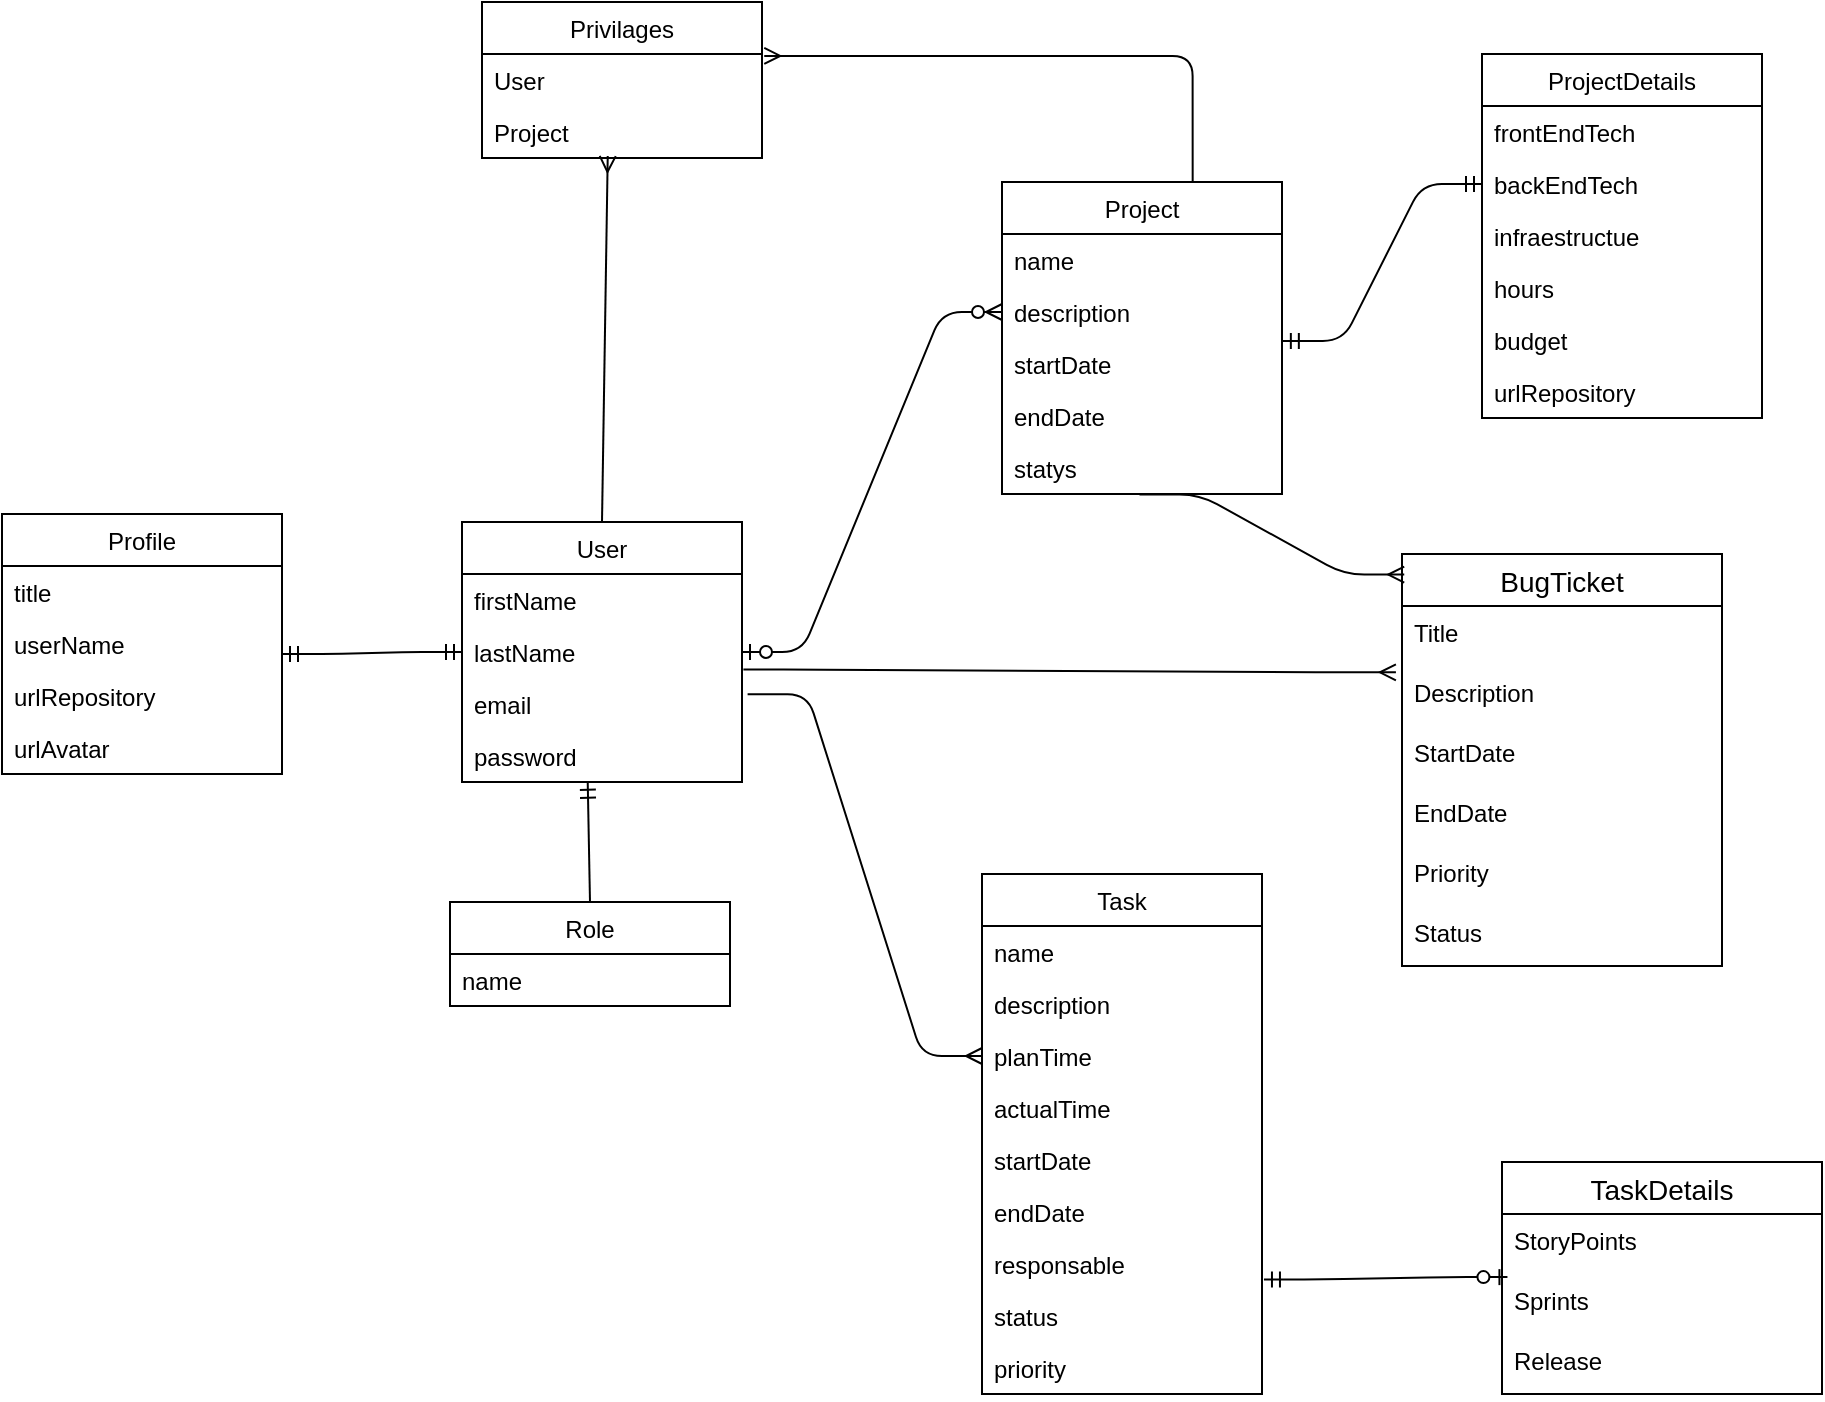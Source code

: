 <mxfile version="14.8.5" type="device"><diagram id="R2lEEEUBdFMjLlhIrx00" name="Page-1"><mxGraphModel dx="1892" dy="1292" grid="1" gridSize="10" guides="1" tooltips="1" connect="1" arrows="1" fold="1" page="1" pageScale="1" pageWidth="850" pageHeight="1100" math="0" shadow="0" extFonts="Permanent Marker^https://fonts.googleapis.com/css?family=Permanent+Marker"><root><mxCell id="0"/><mxCell id="1" parent="0"/><mxCell id="1PUOPHrSsidGvNblI2Dt-1" value="User" style="swimlane;fontStyle=0;childLayout=stackLayout;horizontal=1;startSize=26;horizontalStack=0;resizeParent=1;resizeParentMax=0;resizeLast=0;collapsible=1;marginBottom=0;" vertex="1" parent="1"><mxGeometry x="490" y="494" width="140" height="130" as="geometry"/></mxCell><mxCell id="1PUOPHrSsidGvNblI2Dt-2" value="firstName" style="text;strokeColor=none;fillColor=none;align=left;verticalAlign=top;spacingLeft=4;spacingRight=4;overflow=hidden;rotatable=0;points=[[0,0.5],[1,0.5]];portConstraint=eastwest;" vertex="1" parent="1PUOPHrSsidGvNblI2Dt-1"><mxGeometry y="26" width="140" height="26" as="geometry"/></mxCell><mxCell id="1PUOPHrSsidGvNblI2Dt-3" value="lastName" style="text;strokeColor=none;fillColor=none;align=left;verticalAlign=top;spacingLeft=4;spacingRight=4;overflow=hidden;rotatable=0;points=[[0,0.5],[1,0.5]];portConstraint=eastwest;" vertex="1" parent="1PUOPHrSsidGvNblI2Dt-1"><mxGeometry y="52" width="140" height="26" as="geometry"/></mxCell><mxCell id="1PUOPHrSsidGvNblI2Dt-4" value="email" style="text;strokeColor=none;fillColor=none;align=left;verticalAlign=top;spacingLeft=4;spacingRight=4;overflow=hidden;rotatable=0;points=[[0,0.5],[1,0.5]];portConstraint=eastwest;" vertex="1" parent="1PUOPHrSsidGvNblI2Dt-1"><mxGeometry y="78" width="140" height="26" as="geometry"/></mxCell><mxCell id="1PUOPHrSsidGvNblI2Dt-5" value="password" style="text;strokeColor=none;fillColor=none;align=left;verticalAlign=top;spacingLeft=4;spacingRight=4;overflow=hidden;rotatable=0;points=[[0,0.5],[1,0.5]];portConstraint=eastwest;" vertex="1" parent="1PUOPHrSsidGvNblI2Dt-1"><mxGeometry y="104" width="140" height="26" as="geometry"/></mxCell><mxCell id="1PUOPHrSsidGvNblI2Dt-7" value="Profile" style="swimlane;fontStyle=0;childLayout=stackLayout;horizontal=1;startSize=26;horizontalStack=0;resizeParent=1;resizeParentMax=0;resizeLast=0;collapsible=1;marginBottom=0;" vertex="1" parent="1"><mxGeometry x="260" y="490" width="140" height="130" as="geometry"/></mxCell><mxCell id="1PUOPHrSsidGvNblI2Dt-8" value="title" style="text;strokeColor=none;fillColor=none;align=left;verticalAlign=top;spacingLeft=4;spacingRight=4;overflow=hidden;rotatable=0;points=[[0,0.5],[1,0.5]];portConstraint=eastwest;" vertex="1" parent="1PUOPHrSsidGvNblI2Dt-7"><mxGeometry y="26" width="140" height="26" as="geometry"/></mxCell><mxCell id="1PUOPHrSsidGvNblI2Dt-11" value="userName" style="text;strokeColor=none;fillColor=none;align=left;verticalAlign=top;spacingLeft=4;spacingRight=4;overflow=hidden;rotatable=0;points=[[0,0.5],[1,0.5]];portConstraint=eastwest;" vertex="1" parent="1PUOPHrSsidGvNblI2Dt-7"><mxGeometry y="52" width="140" height="26" as="geometry"/></mxCell><mxCell id="1PUOPHrSsidGvNblI2Dt-9" value="urlRepository" style="text;strokeColor=none;fillColor=none;align=left;verticalAlign=top;spacingLeft=4;spacingRight=4;overflow=hidden;rotatable=0;points=[[0,0.5],[1,0.5]];portConstraint=eastwest;" vertex="1" parent="1PUOPHrSsidGvNblI2Dt-7"><mxGeometry y="78" width="140" height="26" as="geometry"/></mxCell><mxCell id="1PUOPHrSsidGvNblI2Dt-10" value="urlAvatar" style="text;strokeColor=none;fillColor=none;align=left;verticalAlign=top;spacingLeft=4;spacingRight=4;overflow=hidden;rotatable=0;points=[[0,0.5],[1,0.5]];portConstraint=eastwest;" vertex="1" parent="1PUOPHrSsidGvNblI2Dt-7"><mxGeometry y="104" width="140" height="26" as="geometry"/></mxCell><mxCell id="1PUOPHrSsidGvNblI2Dt-13" value="" style="edgeStyle=entityRelationEdgeStyle;fontSize=12;html=1;endArrow=ERmandOne;startArrow=ERmandOne;entryX=0;entryY=0.5;entryDx=0;entryDy=0;exitX=1;exitY=0.692;exitDx=0;exitDy=0;exitPerimeter=0;" edge="1" parent="1" source="1PUOPHrSsidGvNblI2Dt-11" target="1PUOPHrSsidGvNblI2Dt-3"><mxGeometry width="100" height="100" relative="1" as="geometry"><mxPoint x="430" y="734" as="sourcePoint"/><mxPoint x="530" y="634" as="targetPoint"/></mxGeometry></mxCell><mxCell id="1PUOPHrSsidGvNblI2Dt-14" value="Role" style="swimlane;fontStyle=0;childLayout=stackLayout;horizontal=1;startSize=26;horizontalStack=0;resizeParent=1;resizeParentMax=0;resizeLast=0;collapsible=1;marginBottom=0;" vertex="1" parent="1"><mxGeometry x="484" y="684" width="140" height="52" as="geometry"/></mxCell><mxCell id="1PUOPHrSsidGvNblI2Dt-15" value="name" style="text;strokeColor=none;fillColor=none;align=left;verticalAlign=top;spacingLeft=4;spacingRight=4;overflow=hidden;rotatable=0;points=[[0,0.5],[1,0.5]];portConstraint=eastwest;" vertex="1" parent="1PUOPHrSsidGvNblI2Dt-14"><mxGeometry y="26" width="140" height="26" as="geometry"/></mxCell><mxCell id="1PUOPHrSsidGvNblI2Dt-19" value="" style="fontSize=12;html=1;endArrow=ERmandOne;exitX=0.5;exitY=0;exitDx=0;exitDy=0;entryX=0.449;entryY=0.995;entryDx=0;entryDy=0;entryPerimeter=0;" edge="1" parent="1" source="1PUOPHrSsidGvNblI2Dt-14" target="1PUOPHrSsidGvNblI2Dt-5"><mxGeometry width="100" height="100" relative="1" as="geometry"><mxPoint x="630" y="734" as="sourcePoint"/><mxPoint x="730" y="634" as="targetPoint"/></mxGeometry></mxCell><mxCell id="1PUOPHrSsidGvNblI2Dt-20" value="Project" style="swimlane;fontStyle=0;childLayout=stackLayout;horizontal=1;startSize=26;horizontalStack=0;resizeParent=1;resizeParentMax=0;resizeLast=0;collapsible=1;marginBottom=0;" vertex="1" parent="1"><mxGeometry x="760" y="324" width="140" height="156" as="geometry"/></mxCell><mxCell id="1PUOPHrSsidGvNblI2Dt-21" value="name" style="text;strokeColor=none;fillColor=none;align=left;verticalAlign=top;spacingLeft=4;spacingRight=4;overflow=hidden;rotatable=0;points=[[0,0.5],[1,0.5]];portConstraint=eastwest;" vertex="1" parent="1PUOPHrSsidGvNblI2Dt-20"><mxGeometry y="26" width="140" height="26" as="geometry"/></mxCell><mxCell id="1PUOPHrSsidGvNblI2Dt-22" value="description" style="text;strokeColor=none;fillColor=none;align=left;verticalAlign=top;spacingLeft=4;spacingRight=4;overflow=hidden;rotatable=0;points=[[0,0.5],[1,0.5]];portConstraint=eastwest;" vertex="1" parent="1PUOPHrSsidGvNblI2Dt-20"><mxGeometry y="52" width="140" height="26" as="geometry"/></mxCell><mxCell id="1PUOPHrSsidGvNblI2Dt-23" value="startDate" style="text;strokeColor=none;fillColor=none;align=left;verticalAlign=top;spacingLeft=4;spacingRight=4;overflow=hidden;rotatable=0;points=[[0,0.5],[1,0.5]];portConstraint=eastwest;" vertex="1" parent="1PUOPHrSsidGvNblI2Dt-20"><mxGeometry y="78" width="140" height="26" as="geometry"/></mxCell><mxCell id="1PUOPHrSsidGvNblI2Dt-24" value="endDate" style="text;strokeColor=none;fillColor=none;align=left;verticalAlign=top;spacingLeft=4;spacingRight=4;overflow=hidden;rotatable=0;points=[[0,0.5],[1,0.5]];portConstraint=eastwest;" vertex="1" parent="1PUOPHrSsidGvNblI2Dt-20"><mxGeometry y="104" width="140" height="26" as="geometry"/></mxCell><mxCell id="1PUOPHrSsidGvNblI2Dt-26" value="statys" style="text;strokeColor=none;fillColor=none;align=left;verticalAlign=top;spacingLeft=4;spacingRight=4;overflow=hidden;rotatable=0;points=[[0,0.5],[1,0.5]];portConstraint=eastwest;" vertex="1" parent="1PUOPHrSsidGvNblI2Dt-20"><mxGeometry y="130" width="140" height="26" as="geometry"/></mxCell><mxCell id="1PUOPHrSsidGvNblI2Dt-25" value="" style="edgeStyle=entityRelationEdgeStyle;fontSize=12;html=1;endArrow=ERzeroToMany;startArrow=ERzeroToOne;exitX=1;exitY=0.5;exitDx=0;exitDy=0;entryX=0;entryY=0.5;entryDx=0;entryDy=0;" edge="1" parent="1" source="1PUOPHrSsidGvNblI2Dt-3" target="1PUOPHrSsidGvNblI2Dt-22"><mxGeometry width="100" height="100" relative="1" as="geometry"><mxPoint x="590" y="884" as="sourcePoint"/><mxPoint x="690" y="784" as="targetPoint"/></mxGeometry></mxCell><mxCell id="1PUOPHrSsidGvNblI2Dt-27" value="ProjectDetails" style="swimlane;fontStyle=0;childLayout=stackLayout;horizontal=1;startSize=26;horizontalStack=0;resizeParent=1;resizeParentMax=0;resizeLast=0;collapsible=1;marginBottom=0;" vertex="1" parent="1"><mxGeometry x="1000" y="260" width="140" height="182" as="geometry"/></mxCell><mxCell id="1PUOPHrSsidGvNblI2Dt-28" value="frontEndTech" style="text;strokeColor=none;fillColor=none;align=left;verticalAlign=top;spacingLeft=4;spacingRight=4;overflow=hidden;rotatable=0;points=[[0,0.5],[1,0.5]];portConstraint=eastwest;" vertex="1" parent="1PUOPHrSsidGvNblI2Dt-27"><mxGeometry y="26" width="140" height="26" as="geometry"/></mxCell><mxCell id="1PUOPHrSsidGvNblI2Dt-29" value="backEndTech" style="text;strokeColor=none;fillColor=none;align=left;verticalAlign=top;spacingLeft=4;spacingRight=4;overflow=hidden;rotatable=0;points=[[0,0.5],[1,0.5]];portConstraint=eastwest;" vertex="1" parent="1PUOPHrSsidGvNblI2Dt-27"><mxGeometry y="52" width="140" height="26" as="geometry"/></mxCell><mxCell id="1PUOPHrSsidGvNblI2Dt-30" value="infraestructue" style="text;strokeColor=none;fillColor=none;align=left;verticalAlign=top;spacingLeft=4;spacingRight=4;overflow=hidden;rotatable=0;points=[[0,0.5],[1,0.5]];portConstraint=eastwest;" vertex="1" parent="1PUOPHrSsidGvNblI2Dt-27"><mxGeometry y="78" width="140" height="26" as="geometry"/></mxCell><mxCell id="1PUOPHrSsidGvNblI2Dt-31" value="hours" style="text;strokeColor=none;fillColor=none;align=left;verticalAlign=top;spacingLeft=4;spacingRight=4;overflow=hidden;rotatable=0;points=[[0,0.5],[1,0.5]];portConstraint=eastwest;" vertex="1" parent="1PUOPHrSsidGvNblI2Dt-27"><mxGeometry y="104" width="140" height="26" as="geometry"/></mxCell><mxCell id="1PUOPHrSsidGvNblI2Dt-35" value="budget" style="text;strokeColor=none;fillColor=none;align=left;verticalAlign=top;spacingLeft=4;spacingRight=4;overflow=hidden;rotatable=0;points=[[0,0.5],[1,0.5]];portConstraint=eastwest;" vertex="1" parent="1PUOPHrSsidGvNblI2Dt-27"><mxGeometry y="130" width="140" height="26" as="geometry"/></mxCell><mxCell id="1PUOPHrSsidGvNblI2Dt-36" value="urlRepository" style="text;strokeColor=none;fillColor=none;align=left;verticalAlign=top;spacingLeft=4;spacingRight=4;overflow=hidden;rotatable=0;points=[[0,0.5],[1,0.5]];portConstraint=eastwest;" vertex="1" parent="1PUOPHrSsidGvNblI2Dt-27"><mxGeometry y="156" width="140" height="26" as="geometry"/></mxCell><mxCell id="1PUOPHrSsidGvNblI2Dt-33" value="" style="edgeStyle=entityRelationEdgeStyle;fontSize=12;html=1;endArrow=ERmandOne;startArrow=ERmandOne;exitX=1.003;exitY=0.058;exitDx=0;exitDy=0;exitPerimeter=0;" edge="1" parent="1" source="1PUOPHrSsidGvNblI2Dt-23" target="1PUOPHrSsidGvNblI2Dt-29"><mxGeometry width="100" height="100" relative="1" as="geometry"><mxPoint x="960" y="784" as="sourcePoint"/><mxPoint x="950" y="544" as="targetPoint"/></mxGeometry></mxCell><mxCell id="1PUOPHrSsidGvNblI2Dt-37" value="Task" style="swimlane;fontStyle=0;childLayout=stackLayout;horizontal=1;startSize=26;horizontalStack=0;resizeParent=1;resizeParentMax=0;resizeLast=0;collapsible=1;marginBottom=0;" vertex="1" parent="1"><mxGeometry x="750" y="670" width="140" height="260" as="geometry"/></mxCell><mxCell id="1PUOPHrSsidGvNblI2Dt-38" value="name" style="text;strokeColor=none;fillColor=none;align=left;verticalAlign=top;spacingLeft=4;spacingRight=4;overflow=hidden;rotatable=0;points=[[0,0.5],[1,0.5]];portConstraint=eastwest;" vertex="1" parent="1PUOPHrSsidGvNblI2Dt-37"><mxGeometry y="26" width="140" height="26" as="geometry"/></mxCell><mxCell id="1PUOPHrSsidGvNblI2Dt-39" value="description" style="text;strokeColor=none;fillColor=none;align=left;verticalAlign=top;spacingLeft=4;spacingRight=4;overflow=hidden;rotatable=0;points=[[0,0.5],[1,0.5]];portConstraint=eastwest;" vertex="1" parent="1PUOPHrSsidGvNblI2Dt-37"><mxGeometry y="52" width="140" height="26" as="geometry"/></mxCell><mxCell id="1PUOPHrSsidGvNblI2Dt-40" value="planTime" style="text;strokeColor=none;fillColor=none;align=left;verticalAlign=top;spacingLeft=4;spacingRight=4;overflow=hidden;rotatable=0;points=[[0,0.5],[1,0.5]];portConstraint=eastwest;" vertex="1" parent="1PUOPHrSsidGvNblI2Dt-37"><mxGeometry y="78" width="140" height="26" as="geometry"/></mxCell><mxCell id="1PUOPHrSsidGvNblI2Dt-41" value="actualTime" style="text;strokeColor=none;fillColor=none;align=left;verticalAlign=top;spacingLeft=4;spacingRight=4;overflow=hidden;rotatable=0;points=[[0,0.5],[1,0.5]];portConstraint=eastwest;" vertex="1" parent="1PUOPHrSsidGvNblI2Dt-37"><mxGeometry y="104" width="140" height="26" as="geometry"/></mxCell><mxCell id="1PUOPHrSsidGvNblI2Dt-42" value="startDate" style="text;strokeColor=none;fillColor=none;align=left;verticalAlign=top;spacingLeft=4;spacingRight=4;overflow=hidden;rotatable=0;points=[[0,0.5],[1,0.5]];portConstraint=eastwest;" vertex="1" parent="1PUOPHrSsidGvNblI2Dt-37"><mxGeometry y="130" width="140" height="26" as="geometry"/></mxCell><mxCell id="1PUOPHrSsidGvNblI2Dt-43" value="endDate" style="text;strokeColor=none;fillColor=none;align=left;verticalAlign=top;spacingLeft=4;spacingRight=4;overflow=hidden;rotatable=0;points=[[0,0.5],[1,0.5]];portConstraint=eastwest;" vertex="1" parent="1PUOPHrSsidGvNblI2Dt-37"><mxGeometry y="156" width="140" height="26" as="geometry"/></mxCell><mxCell id="1PUOPHrSsidGvNblI2Dt-44" value="responsable" style="text;strokeColor=none;fillColor=none;align=left;verticalAlign=top;spacingLeft=4;spacingRight=4;overflow=hidden;rotatable=0;points=[[0,0.5],[1,0.5]];portConstraint=eastwest;" vertex="1" parent="1PUOPHrSsidGvNblI2Dt-37"><mxGeometry y="182" width="140" height="26" as="geometry"/></mxCell><mxCell id="1PUOPHrSsidGvNblI2Dt-57" value="status" style="text;strokeColor=none;fillColor=none;align=left;verticalAlign=top;spacingLeft=4;spacingRight=4;overflow=hidden;rotatable=0;points=[[0,0.5],[1,0.5]];portConstraint=eastwest;" vertex="1" parent="1PUOPHrSsidGvNblI2Dt-37"><mxGeometry y="208" width="140" height="26" as="geometry"/></mxCell><mxCell id="1PUOPHrSsidGvNblI2Dt-58" value="priority" style="text;strokeColor=none;fillColor=none;align=left;verticalAlign=top;spacingLeft=4;spacingRight=4;overflow=hidden;rotatable=0;points=[[0,0.5],[1,0.5]];portConstraint=eastwest;" vertex="1" parent="1PUOPHrSsidGvNblI2Dt-37"><mxGeometry y="234" width="140" height="26" as="geometry"/></mxCell><mxCell id="1PUOPHrSsidGvNblI2Dt-46" value="Privilages" style="swimlane;fontStyle=0;childLayout=stackLayout;horizontal=1;startSize=26;horizontalStack=0;resizeParent=1;resizeParentMax=0;resizeLast=0;collapsible=1;marginBottom=0;" vertex="1" parent="1"><mxGeometry x="500" y="234" width="140" height="78" as="geometry"/></mxCell><mxCell id="1PUOPHrSsidGvNblI2Dt-47" value="User" style="text;strokeColor=none;fillColor=none;align=left;verticalAlign=top;spacingLeft=4;spacingRight=4;overflow=hidden;rotatable=0;points=[[0,0.5],[1,0.5]];portConstraint=eastwest;" vertex="1" parent="1PUOPHrSsidGvNblI2Dt-46"><mxGeometry y="26" width="140" height="26" as="geometry"/></mxCell><mxCell id="1PUOPHrSsidGvNblI2Dt-48" value="Project" style="text;strokeColor=none;fillColor=none;align=left;verticalAlign=top;spacingLeft=4;spacingRight=4;overflow=hidden;rotatable=0;points=[[0,0.5],[1,0.5]];portConstraint=eastwest;" vertex="1" parent="1PUOPHrSsidGvNblI2Dt-46"><mxGeometry y="52" width="140" height="26" as="geometry"/></mxCell><mxCell id="1PUOPHrSsidGvNblI2Dt-54" value="" style="fontSize=12;html=1;endArrow=ERmany;exitX=0.5;exitY=0;exitDx=0;exitDy=0;entryX=0.449;entryY=0.962;entryDx=0;entryDy=0;entryPerimeter=0;" edge="1" parent="1" source="1PUOPHrSsidGvNblI2Dt-1" target="1PUOPHrSsidGvNblI2Dt-48"><mxGeometry width="100" height="100" relative="1" as="geometry"><mxPoint x="530" y="534" as="sourcePoint"/><mxPoint x="630" y="434" as="targetPoint"/></mxGeometry></mxCell><mxCell id="1PUOPHrSsidGvNblI2Dt-55" value="" style="edgeStyle=orthogonalEdgeStyle;fontSize=12;html=1;endArrow=ERmany;exitX=0.681;exitY=0.002;exitDx=0;exitDy=0;exitPerimeter=0;entryX=1.008;entryY=0.038;entryDx=0;entryDy=0;entryPerimeter=0;" edge="1" parent="1" source="1PUOPHrSsidGvNblI2Dt-20" target="1PUOPHrSsidGvNblI2Dt-47"><mxGeometry width="100" height="100" relative="1" as="geometry"><mxPoint x="680" y="394" as="sourcePoint"/><mxPoint x="780" y="294" as="targetPoint"/><Array as="points"><mxPoint x="855" y="261"/></Array></mxGeometry></mxCell><mxCell id="1PUOPHrSsidGvNblI2Dt-56" value="" style="edgeStyle=entityRelationEdgeStyle;fontSize=12;html=1;endArrow=ERmany;exitX=1.02;exitY=0.314;exitDx=0;exitDy=0;exitPerimeter=0;" edge="1" parent="1" source="1PUOPHrSsidGvNblI2Dt-4" target="1PUOPHrSsidGvNblI2Dt-40"><mxGeometry width="100" height="100" relative="1" as="geometry"><mxPoint x="660" y="684" as="sourcePoint"/><mxPoint x="760" y="584" as="targetPoint"/></mxGeometry></mxCell><mxCell id="1PUOPHrSsidGvNblI2Dt-59" value="BugTicket" style="swimlane;fontStyle=0;childLayout=stackLayout;horizontal=1;startSize=26;horizontalStack=0;resizeParent=1;resizeParentMax=0;resizeLast=0;collapsible=1;marginBottom=0;align=center;fontSize=14;" vertex="1" parent="1"><mxGeometry x="960" y="510" width="160" height="206" as="geometry"/></mxCell><mxCell id="1PUOPHrSsidGvNblI2Dt-60" value="Title" style="text;strokeColor=none;fillColor=none;spacingLeft=4;spacingRight=4;overflow=hidden;rotatable=0;points=[[0,0.5],[1,0.5]];portConstraint=eastwest;fontSize=12;" vertex="1" parent="1PUOPHrSsidGvNblI2Dt-59"><mxGeometry y="26" width="160" height="30" as="geometry"/></mxCell><mxCell id="1PUOPHrSsidGvNblI2Dt-61" value="Description" style="text;strokeColor=none;fillColor=none;spacingLeft=4;spacingRight=4;overflow=hidden;rotatable=0;points=[[0,0.5],[1,0.5]];portConstraint=eastwest;fontSize=12;" vertex="1" parent="1PUOPHrSsidGvNblI2Dt-59"><mxGeometry y="56" width="160" height="30" as="geometry"/></mxCell><mxCell id="1PUOPHrSsidGvNblI2Dt-62" value="StartDate" style="text;strokeColor=none;fillColor=none;spacingLeft=4;spacingRight=4;overflow=hidden;rotatable=0;points=[[0,0.5],[1,0.5]];portConstraint=eastwest;fontSize=12;" vertex="1" parent="1PUOPHrSsidGvNblI2Dt-59"><mxGeometry y="86" width="160" height="30" as="geometry"/></mxCell><mxCell id="1PUOPHrSsidGvNblI2Dt-63" value="EndDate" style="text;strokeColor=none;fillColor=none;spacingLeft=4;spacingRight=4;overflow=hidden;rotatable=0;points=[[0,0.5],[1,0.5]];portConstraint=eastwest;fontSize=12;" vertex="1" parent="1PUOPHrSsidGvNblI2Dt-59"><mxGeometry y="116" width="160" height="30" as="geometry"/></mxCell><mxCell id="1PUOPHrSsidGvNblI2Dt-64" value="Priority" style="text;strokeColor=none;fillColor=none;spacingLeft=4;spacingRight=4;overflow=hidden;rotatable=0;points=[[0,0.5],[1,0.5]];portConstraint=eastwest;fontSize=12;" vertex="1" parent="1PUOPHrSsidGvNblI2Dt-59"><mxGeometry y="146" width="160" height="30" as="geometry"/></mxCell><mxCell id="1PUOPHrSsidGvNblI2Dt-65" value="Status" style="text;strokeColor=none;fillColor=none;spacingLeft=4;spacingRight=4;overflow=hidden;rotatable=0;points=[[0,0.5],[1,0.5]];portConstraint=eastwest;fontSize=12;" vertex="1" parent="1PUOPHrSsidGvNblI2Dt-59"><mxGeometry y="176" width="160" height="30" as="geometry"/></mxCell><mxCell id="1PUOPHrSsidGvNblI2Dt-67" value="TaskDetails" style="swimlane;fontStyle=0;childLayout=stackLayout;horizontal=1;startSize=26;horizontalStack=0;resizeParent=1;resizeParentMax=0;resizeLast=0;collapsible=1;marginBottom=0;align=center;fontSize=14;" vertex="1" parent="1"><mxGeometry x="1010" y="814" width="160" height="116" as="geometry"/></mxCell><mxCell id="1PUOPHrSsidGvNblI2Dt-68" value="StoryPoints" style="text;strokeColor=none;fillColor=none;spacingLeft=4;spacingRight=4;overflow=hidden;rotatable=0;points=[[0,0.5],[1,0.5]];portConstraint=eastwest;fontSize=12;" vertex="1" parent="1PUOPHrSsidGvNblI2Dt-67"><mxGeometry y="26" width="160" height="30" as="geometry"/></mxCell><mxCell id="1PUOPHrSsidGvNblI2Dt-69" value="Sprints" style="text;strokeColor=none;fillColor=none;spacingLeft=4;spacingRight=4;overflow=hidden;rotatable=0;points=[[0,0.5],[1,0.5]];portConstraint=eastwest;fontSize=12;" vertex="1" parent="1PUOPHrSsidGvNblI2Dt-67"><mxGeometry y="56" width="160" height="30" as="geometry"/></mxCell><mxCell id="1PUOPHrSsidGvNblI2Dt-70" value="Release" style="text;strokeColor=none;fillColor=none;spacingLeft=4;spacingRight=4;overflow=hidden;rotatable=0;points=[[0,0.5],[1,0.5]];portConstraint=eastwest;fontSize=12;" vertex="1" parent="1PUOPHrSsidGvNblI2Dt-67"><mxGeometry y="86" width="160" height="30" as="geometry"/></mxCell><mxCell id="1PUOPHrSsidGvNblI2Dt-71" value="" style="edgeStyle=entityRelationEdgeStyle;fontSize=12;html=1;endArrow=ERzeroToOne;startArrow=ERmandOne;exitX=1.007;exitY=0.797;exitDx=0;exitDy=0;exitPerimeter=0;entryX=0.017;entryY=1.052;entryDx=0;entryDy=0;entryPerimeter=0;" edge="1" parent="1" source="1PUOPHrSsidGvNblI2Dt-44" target="1PUOPHrSsidGvNblI2Dt-68"><mxGeometry width="100" height="100" relative="1" as="geometry"><mxPoint x="870" y="1050" as="sourcePoint"/><mxPoint x="970" y="950" as="targetPoint"/></mxGeometry></mxCell><mxCell id="1PUOPHrSsidGvNblI2Dt-72" value="" style="edgeStyle=entityRelationEdgeStyle;fontSize=12;html=1;endArrow=ERmany;exitX=1.005;exitY=0.838;exitDx=0;exitDy=0;exitPerimeter=0;entryX=-0.019;entryY=0.106;entryDx=0;entryDy=0;entryPerimeter=0;" edge="1" parent="1" source="1PUOPHrSsidGvNblI2Dt-3" target="1PUOPHrSsidGvNblI2Dt-61"><mxGeometry width="100" height="100" relative="1" as="geometry"><mxPoint x="820" y="630" as="sourcePoint"/><mxPoint x="920" y="530" as="targetPoint"/></mxGeometry></mxCell><mxCell id="1PUOPHrSsidGvNblI2Dt-73" value="" style="edgeStyle=entityRelationEdgeStyle;fontSize=12;html=1;endArrow=ERmany;exitX=0.491;exitY=1.008;exitDx=0;exitDy=0;exitPerimeter=0;entryX=0.007;entryY=0.05;entryDx=0;entryDy=0;entryPerimeter=0;" edge="1" parent="1" source="1PUOPHrSsidGvNblI2Dt-26" target="1PUOPHrSsidGvNblI2Dt-59"><mxGeometry width="100" height="100" relative="1" as="geometry"><mxPoint x="810" y="620" as="sourcePoint"/><mxPoint x="910" y="520" as="targetPoint"/></mxGeometry></mxCell></root></mxGraphModel></diagram></mxfile>